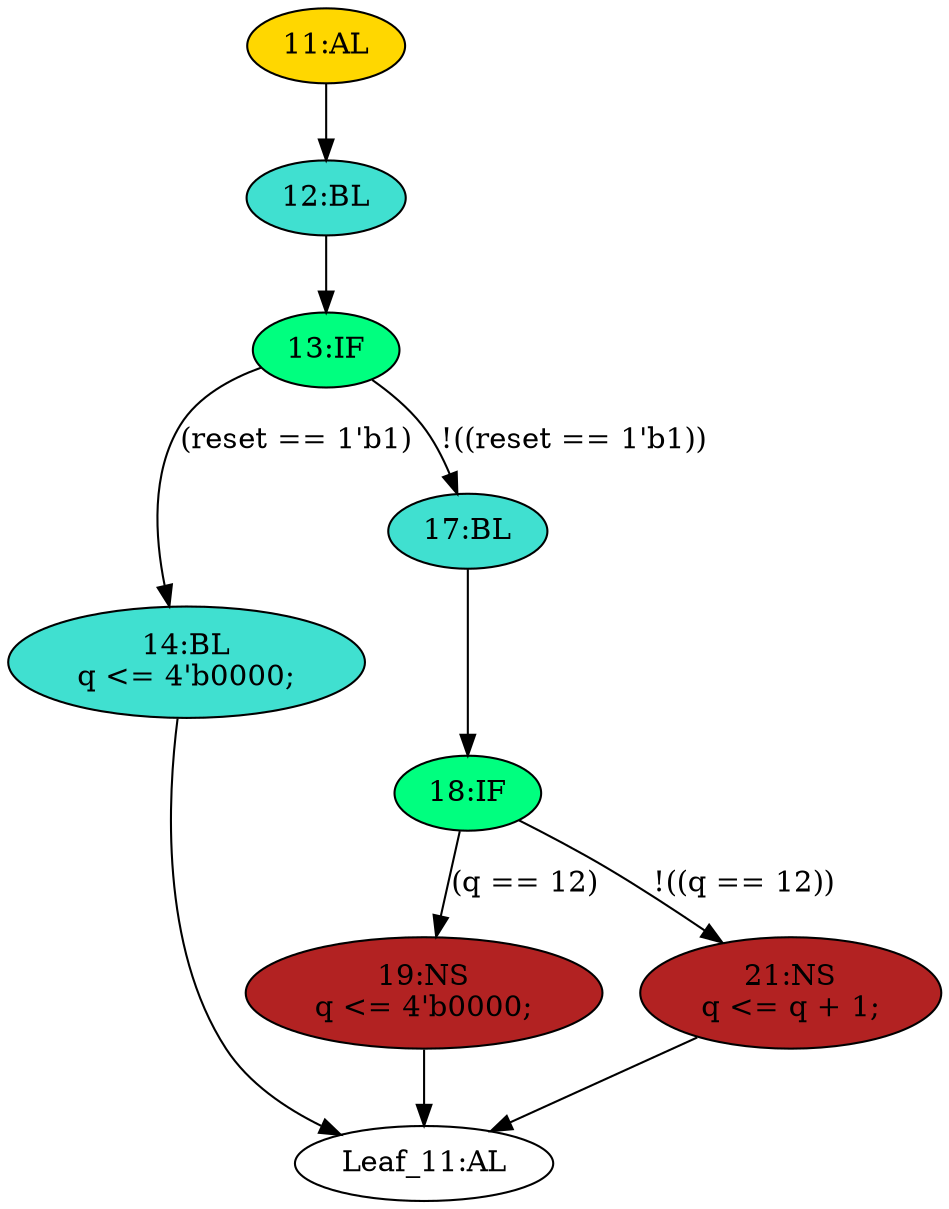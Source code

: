 strict digraph "" {
	node [label="\N"];
	"14:BL"	[ast="<pyverilog.vparser.ast.Block object at 0x7f033b178690>",
		fillcolor=turquoise,
		label="14:BL
q <= 4'b0000;",
		statements="[<pyverilog.vparser.ast.NonblockingSubstitution object at 0x7f033b178450>]",
		style=filled,
		typ=Block];
	"Leaf_11:AL"	[def_var="['q']",
		label="Leaf_11:AL"];
	"14:BL" -> "Leaf_11:AL"	[cond="[]",
		lineno=None];
	"13:IF"	[ast="<pyverilog.vparser.ast.IfStatement object at 0x7f033b178890>",
		fillcolor=springgreen,
		label="13:IF",
		statements="[]",
		style=filled,
		typ=IfStatement];
	"13:IF" -> "14:BL"	[cond="['reset']",
		label="(reset == 1'b1)",
		lineno=13];
	"17:BL"	[ast="<pyverilog.vparser.ast.Block object at 0x7f033b178910>",
		fillcolor=turquoise,
		label="17:BL",
		statements="[]",
		style=filled,
		typ=Block];
	"13:IF" -> "17:BL"	[cond="['reset']",
		label="!((reset == 1'b1))",
		lineno=13];
	"18:IF"	[ast="<pyverilog.vparser.ast.IfStatement object at 0x7f033b178950>",
		fillcolor=springgreen,
		label="18:IF",
		statements="[]",
		style=filled,
		typ=IfStatement];
	"17:BL" -> "18:IF"	[cond="[]",
		lineno=None];
	"19:NS"	[ast="<pyverilog.vparser.ast.NonblockingSubstitution object at 0x7f033b178b90>",
		fillcolor=firebrick,
		label="19:NS
q <= 4'b0000;",
		statements="[<pyverilog.vparser.ast.NonblockingSubstitution object at 0x7f033b178b90>]",
		style=filled,
		typ=NonblockingSubstitution];
	"18:IF" -> "19:NS"	[cond="['q']",
		label="(q == 12)",
		lineno=18];
	"21:NS"	[ast="<pyverilog.vparser.ast.NonblockingSubstitution object at 0x7f033b178990>",
		fillcolor=firebrick,
		label="21:NS
q <= q + 1;",
		statements="[<pyverilog.vparser.ast.NonblockingSubstitution object at 0x7f033b178990>]",
		style=filled,
		typ=NonblockingSubstitution];
	"18:IF" -> "21:NS"	[cond="['q']",
		label="!((q == 12))",
		lineno=18];
	"19:NS" -> "Leaf_11:AL"	[cond="[]",
		lineno=None];
	"12:BL"	[ast="<pyverilog.vparser.ast.Block object at 0x7f033b178850>",
		fillcolor=turquoise,
		label="12:BL",
		statements="[]",
		style=filled,
		typ=Block];
	"12:BL" -> "13:IF"	[cond="[]",
		lineno=None];
	"11:AL"	[ast="<pyverilog.vparser.ast.Always object at 0x7f033b1786d0>",
		clk_sens=True,
		fillcolor=gold,
		label="11:AL",
		sens="['clk', 'reset']",
		statements="[]",
		style=filled,
		typ=Always,
		use_var="['reset', 'q']"];
	"11:AL" -> "12:BL"	[cond="[]",
		lineno=None];
	"21:NS" -> "Leaf_11:AL"	[cond="[]",
		lineno=None];
}

